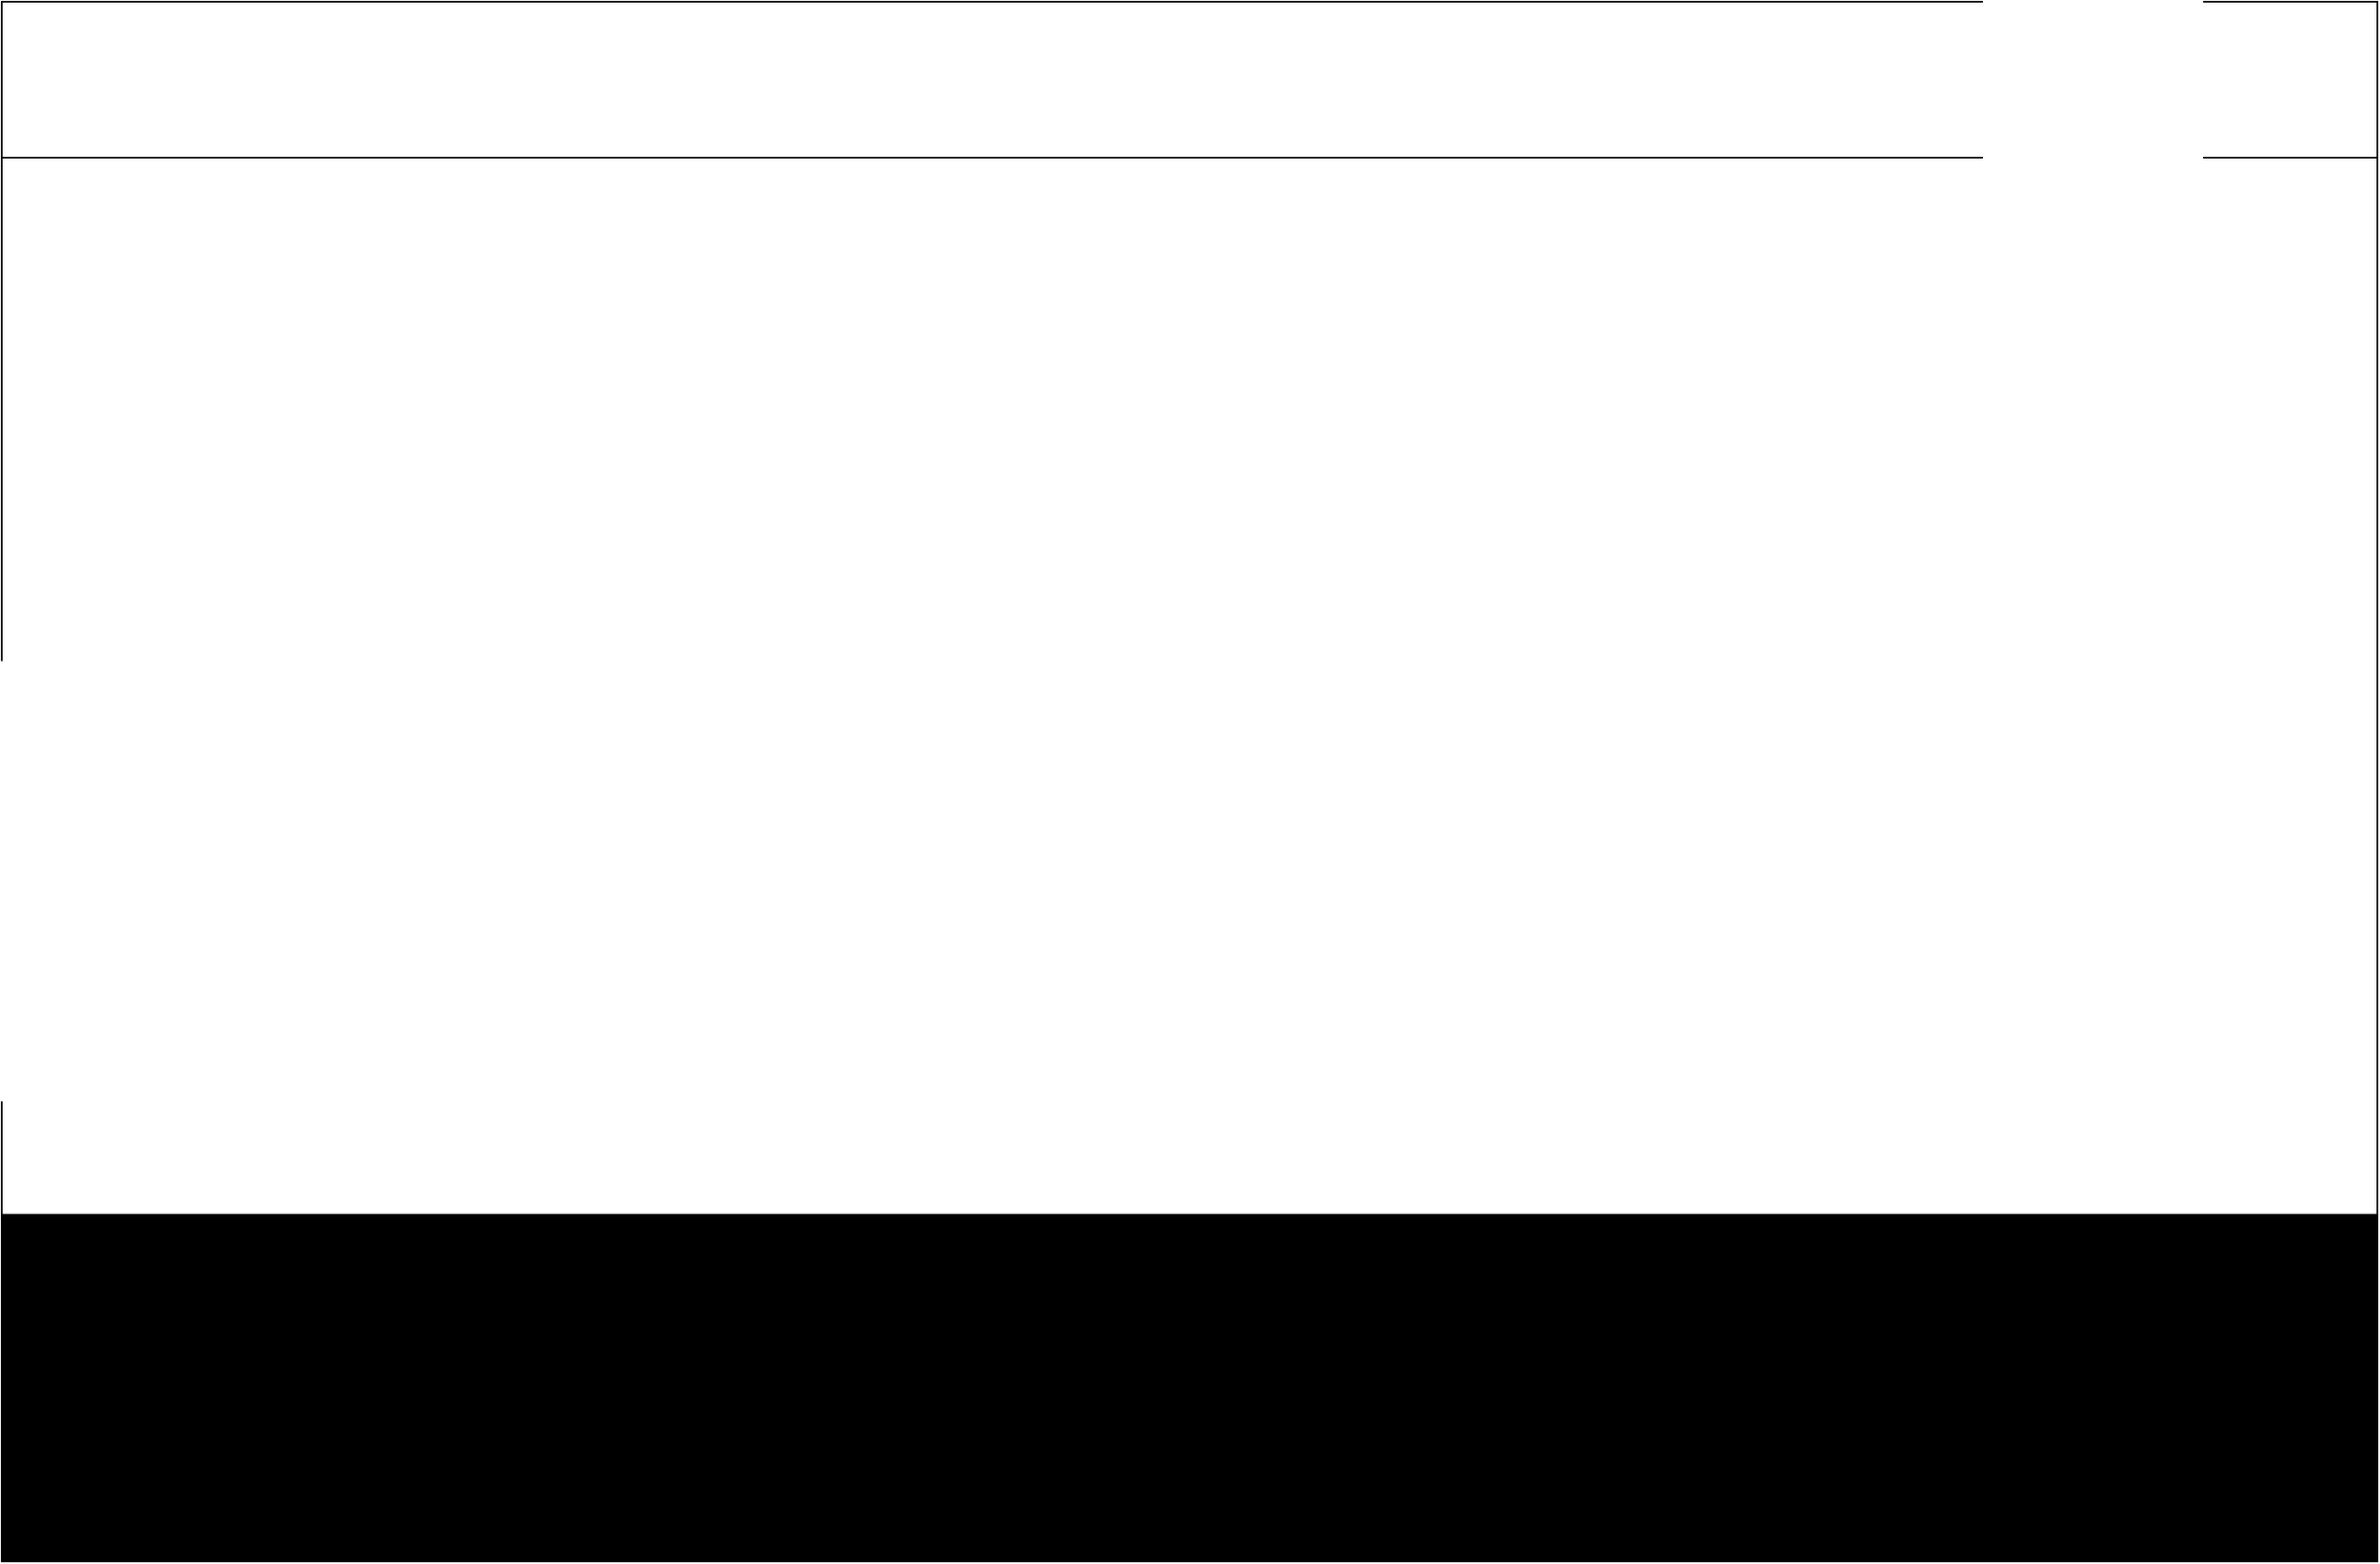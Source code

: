 <mxfile version="18.0.7" type="github">
  <diagram id="SKwebUCb6MB1lfp-s0nT" name="Page-1">
    <mxGraphModel dx="3166" dy="1243" grid="1" gridSize="10" guides="1" tooltips="1" connect="1" arrows="1" fold="1" page="1" pageScale="1" pageWidth="827" pageHeight="1169" math="0" shadow="0">
      <root>
        <mxCell id="0" />
        <mxCell id="1" parent="0" />
        <mxCell id="xlQ56PsdhDjKewTOTQjb-1" value="" style="rounded=0;whiteSpace=wrap;html=1;fillColor=none;" vertex="1" parent="1">
          <mxGeometry x="40" y="40" width="1370" height="900" as="geometry" />
        </mxCell>
        <mxCell id="xlQ56PsdhDjKewTOTQjb-2" value="" style="rounded=0;whiteSpace=wrap;html=1;fillColor=#000000;" vertex="1" parent="1">
          <mxGeometry x="40" y="740" width="1370" height="200" as="geometry" />
        </mxCell>
        <mxCell id="xlQ56PsdhDjKewTOTQjb-3" value="" style="rounded=0;whiteSpace=wrap;html=1;fillColor=#FFFFFF;" vertex="1" parent="1">
          <mxGeometry x="40" y="40" width="1370" height="90" as="geometry" />
        </mxCell>
      </root>
    </mxGraphModel>
  </diagram>
</mxfile>
